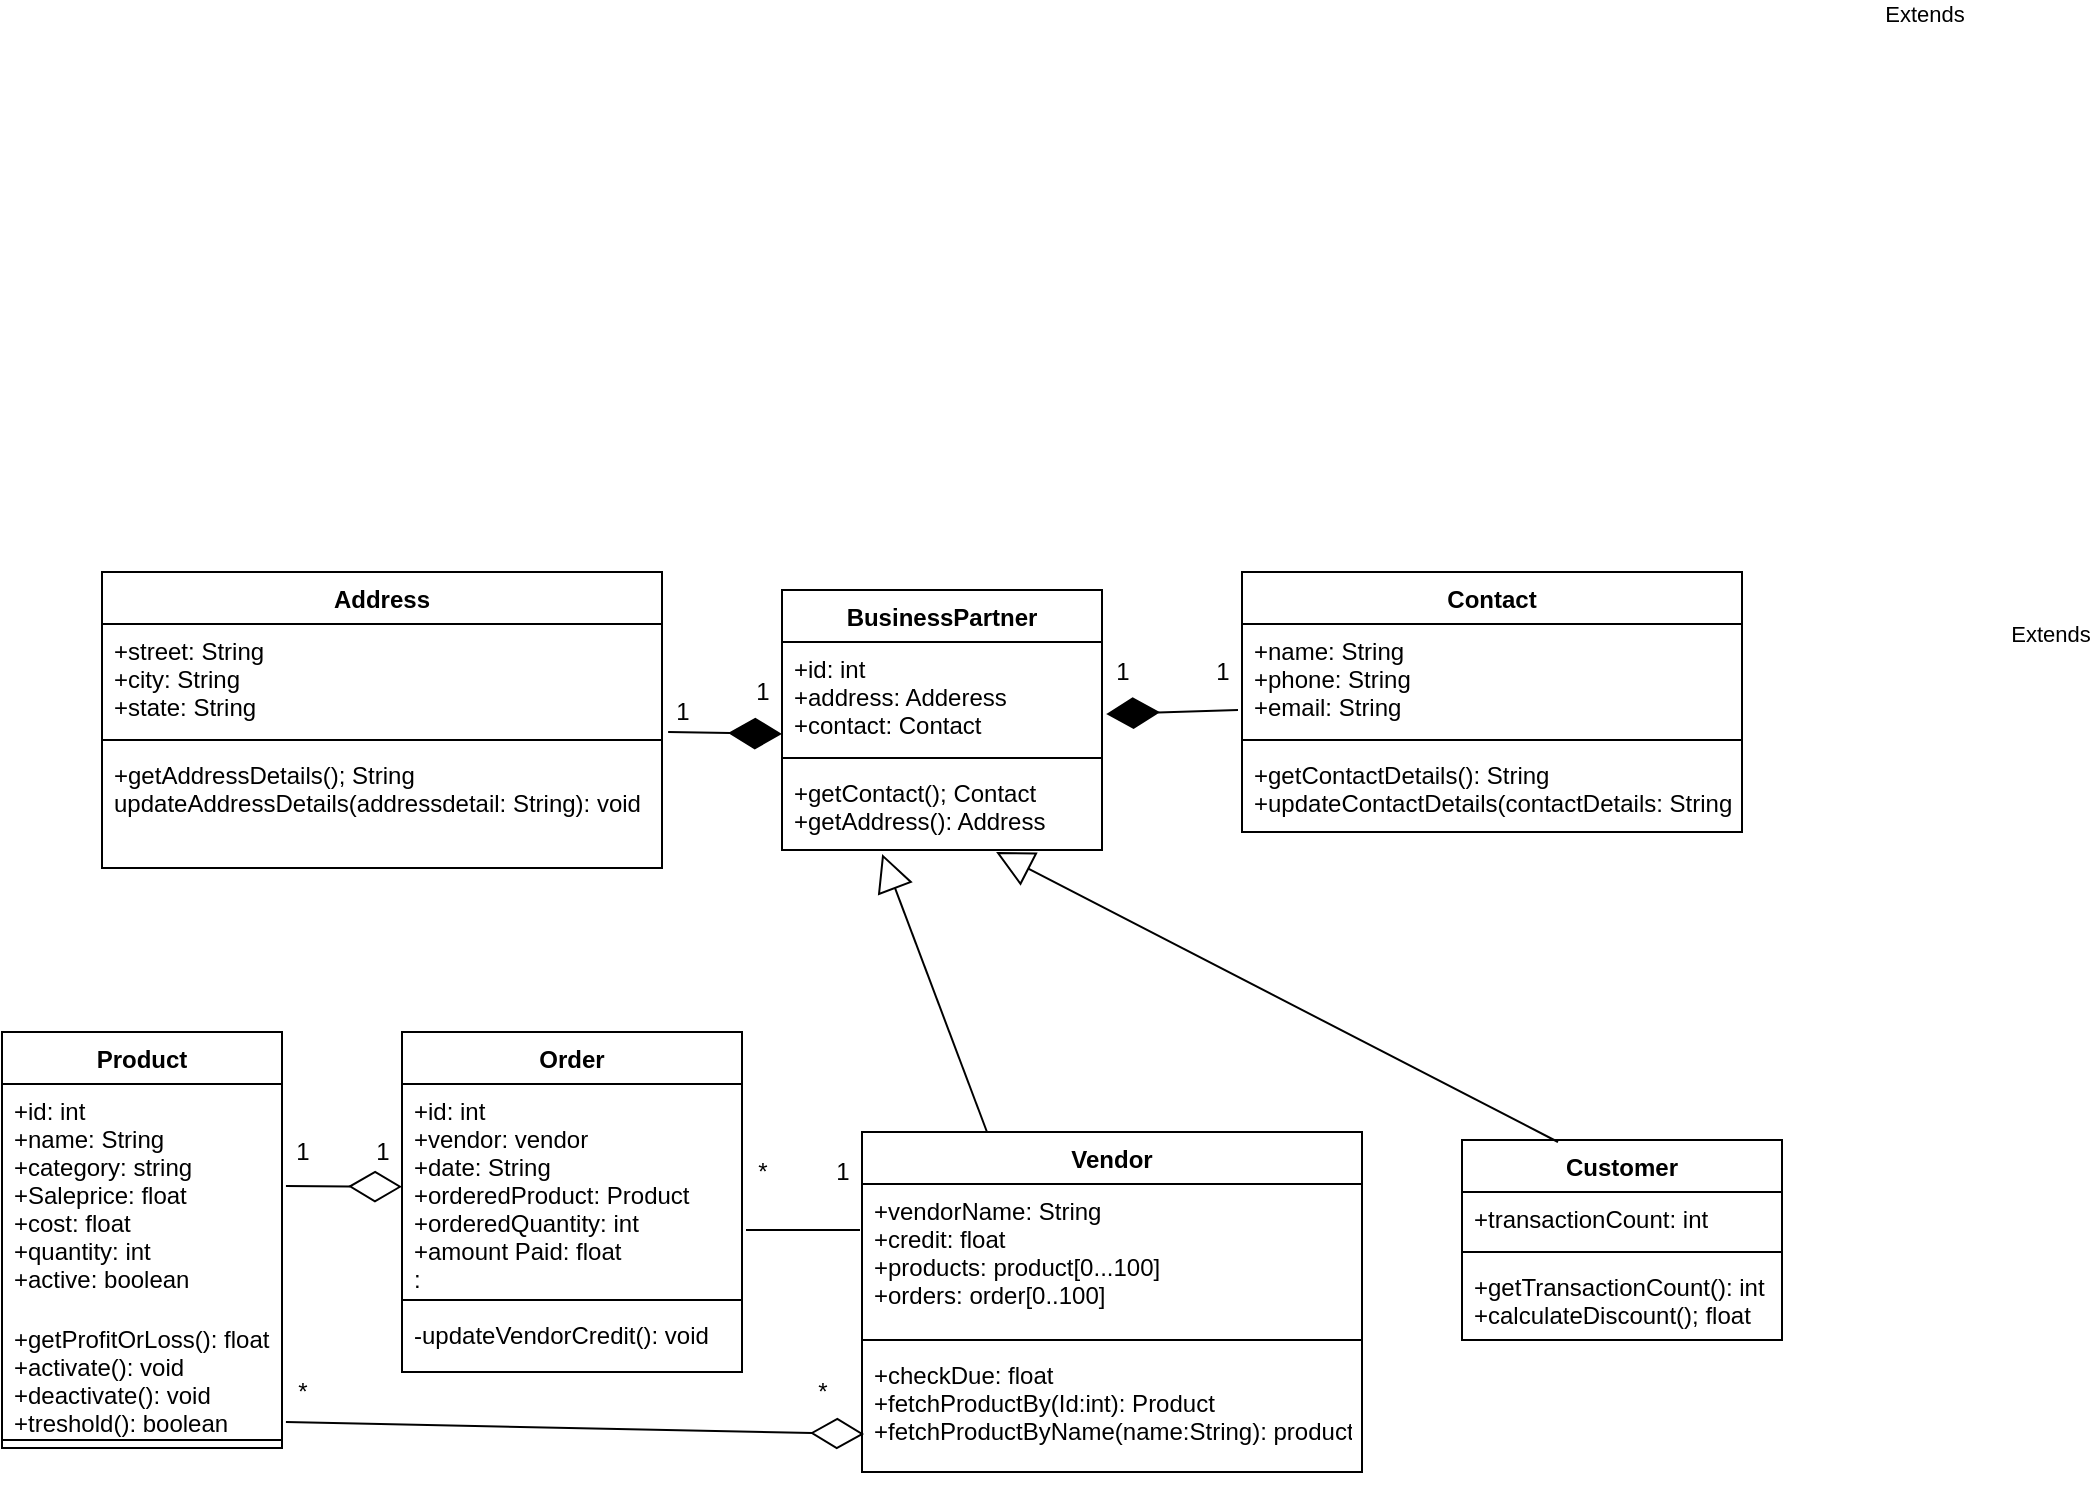 <mxfile version="14.6.1" type="device"><diagram id="qJPzkkCLFeEps-1fidJG" name="Page-1"><mxGraphModel dx="868" dy="1689" grid="1" gridSize="10" guides="1" tooltips="1" connect="1" arrows="1" fold="1" page="1" pageScale="1" pageWidth="827" pageHeight="1169" math="0" shadow="0"><root><mxCell id="0"/><mxCell id="1" parent="0"/><mxCell id="p3XjE8en4OyJdMDftH5q-1" value="Product" style="swimlane;fontStyle=1;align=center;verticalAlign=top;childLayout=stackLayout;horizontal=1;startSize=26;horizontalStack=0;resizeParent=1;resizeParentMax=0;resizeLast=0;collapsible=1;marginBottom=0;" vertex="1" parent="1"><mxGeometry x="10" y="240" width="140" height="208" as="geometry"/></mxCell><mxCell id="p3XjE8en4OyJdMDftH5q-2" value="+id: int&#10;+name: String&#10;+category: string&#10;+Saleprice: float&#10;+cost: float&#10;+quantity: int&#10;+active: boolean&#10;" style="text;strokeColor=none;fillColor=none;align=left;verticalAlign=top;spacingLeft=4;spacingRight=4;overflow=hidden;rotatable=0;points=[[0,0.5],[1,0.5]];portConstraint=eastwest;" vertex="1" parent="p3XjE8en4OyJdMDftH5q-1"><mxGeometry y="26" width="140" height="114" as="geometry"/></mxCell><mxCell id="p3XjE8en4OyJdMDftH5q-4" value="+getProfitOrLoss(): float&#10;+activate(): void&#10;+deactivate(): void&#10;+treshold(): boolean" style="text;strokeColor=none;fillColor=none;align=left;verticalAlign=top;spacingLeft=4;spacingRight=4;overflow=hidden;rotatable=0;points=[[0,0.5],[1,0.5]];portConstraint=eastwest;" vertex="1" parent="p3XjE8en4OyJdMDftH5q-1"><mxGeometry y="140" width="140" height="60" as="geometry"/></mxCell><mxCell id="p3XjE8en4OyJdMDftH5q-3" value="" style="line;strokeWidth=1;fillColor=none;align=left;verticalAlign=middle;spacingTop=-1;spacingLeft=3;spacingRight=3;rotatable=0;labelPosition=right;points=[];portConstraint=eastwest;" vertex="1" parent="p3XjE8en4OyJdMDftH5q-1"><mxGeometry y="200" width="140" height="8" as="geometry"/></mxCell><mxCell id="p3XjE8en4OyJdMDftH5q-5" value="Order" style="swimlane;fontStyle=1;align=center;verticalAlign=top;childLayout=stackLayout;horizontal=1;startSize=26;horizontalStack=0;resizeParent=1;resizeParentMax=0;resizeLast=0;collapsible=1;marginBottom=0;" vertex="1" parent="1"><mxGeometry x="210" y="240" width="170" height="170" as="geometry"/></mxCell><mxCell id="p3XjE8en4OyJdMDftH5q-6" value="+id: int&#10;+vendor: vendor&#10;+date: String&#10;+orderedProduct: Product&#10;+orderedQuantity: int&#10;+amount Paid: float&#10;:&#10;" style="text;strokeColor=none;fillColor=none;align=left;verticalAlign=top;spacingLeft=4;spacingRight=4;overflow=hidden;rotatable=0;points=[[0,0.5],[1,0.5]];portConstraint=eastwest;" vertex="1" parent="p3XjE8en4OyJdMDftH5q-5"><mxGeometry y="26" width="170" height="104" as="geometry"/></mxCell><mxCell id="p3XjE8en4OyJdMDftH5q-7" value="" style="line;strokeWidth=1;fillColor=none;align=left;verticalAlign=middle;spacingTop=-1;spacingLeft=3;spacingRight=3;rotatable=0;labelPosition=right;points=[];portConstraint=eastwest;" vertex="1" parent="p3XjE8en4OyJdMDftH5q-5"><mxGeometry y="130" width="170" height="8" as="geometry"/></mxCell><mxCell id="p3XjE8en4OyJdMDftH5q-8" value="-updateVendorCredit(): void" style="text;strokeColor=none;fillColor=none;align=left;verticalAlign=top;spacingLeft=4;spacingRight=4;overflow=hidden;rotatable=0;points=[[0,0.5],[1,0.5]];portConstraint=eastwest;" vertex="1" parent="p3XjE8en4OyJdMDftH5q-5"><mxGeometry y="138" width="170" height="32" as="geometry"/></mxCell><mxCell id="p3XjE8en4OyJdMDftH5q-9" value="Vendor" style="swimlane;fontStyle=1;align=center;verticalAlign=top;childLayout=stackLayout;horizontal=1;startSize=26;horizontalStack=0;resizeParent=1;resizeParentMax=0;resizeLast=0;collapsible=1;marginBottom=0;" vertex="1" parent="1"><mxGeometry x="440" y="290" width="250" height="170" as="geometry"/></mxCell><mxCell id="p3XjE8en4OyJdMDftH5q-10" value="+vendorName: String&#10;+credit: float&#10;+products: product[0...100]&#10;+orders: order[0..100]" style="text;strokeColor=none;fillColor=none;align=left;verticalAlign=top;spacingLeft=4;spacingRight=4;overflow=hidden;rotatable=0;points=[[0,0.5],[1,0.5]];portConstraint=eastwest;" vertex="1" parent="p3XjE8en4OyJdMDftH5q-9"><mxGeometry y="26" width="250" height="74" as="geometry"/></mxCell><mxCell id="p3XjE8en4OyJdMDftH5q-11" value="" style="line;strokeWidth=1;fillColor=none;align=left;verticalAlign=middle;spacingTop=-1;spacingLeft=3;spacingRight=3;rotatable=0;labelPosition=right;points=[];portConstraint=eastwest;" vertex="1" parent="p3XjE8en4OyJdMDftH5q-9"><mxGeometry y="100" width="250" height="8" as="geometry"/></mxCell><mxCell id="p3XjE8en4OyJdMDftH5q-12" value="+checkDue: float&#10;+fetchProductBy(Id:int): Product&#10;+fetchProductByName(name:String): product" style="text;strokeColor=none;fillColor=none;align=left;verticalAlign=top;spacingLeft=4;spacingRight=4;overflow=hidden;rotatable=0;points=[[0,0.5],[1,0.5]];portConstraint=eastwest;" vertex="1" parent="p3XjE8en4OyJdMDftH5q-9"><mxGeometry y="108" width="250" height="62" as="geometry"/></mxCell><mxCell id="p3XjE8en4OyJdMDftH5q-13" value="Customer" style="swimlane;fontStyle=1;align=center;verticalAlign=top;childLayout=stackLayout;horizontal=1;startSize=26;horizontalStack=0;resizeParent=1;resizeParentMax=0;resizeLast=0;collapsible=1;marginBottom=0;" vertex="1" parent="1"><mxGeometry x="740" y="294" width="160" height="100" as="geometry"/></mxCell><mxCell id="p3XjE8en4OyJdMDftH5q-14" value="+transactionCount: int" style="text;strokeColor=none;fillColor=none;align=left;verticalAlign=top;spacingLeft=4;spacingRight=4;overflow=hidden;rotatable=0;points=[[0,0.5],[1,0.5]];portConstraint=eastwest;" vertex="1" parent="p3XjE8en4OyJdMDftH5q-13"><mxGeometry y="26" width="160" height="26" as="geometry"/></mxCell><mxCell id="p3XjE8en4OyJdMDftH5q-15" value="" style="line;strokeWidth=1;fillColor=none;align=left;verticalAlign=middle;spacingTop=-1;spacingLeft=3;spacingRight=3;rotatable=0;labelPosition=right;points=[];portConstraint=eastwest;" vertex="1" parent="p3XjE8en4OyJdMDftH5q-13"><mxGeometry y="52" width="160" height="8" as="geometry"/></mxCell><mxCell id="p3XjE8en4OyJdMDftH5q-16" value="+getTransactionCount(): int&#10;+calculateDiscount(); float" style="text;strokeColor=none;fillColor=none;align=left;verticalAlign=top;spacingLeft=4;spacingRight=4;overflow=hidden;rotatable=0;points=[[0,0.5],[1,0.5]];portConstraint=eastwest;" vertex="1" parent="p3XjE8en4OyJdMDftH5q-13"><mxGeometry y="60" width="160" height="40" as="geometry"/></mxCell><mxCell id="p3XjE8en4OyJdMDftH5q-17" value="BusinessPartner" style="swimlane;fontStyle=1;align=center;verticalAlign=top;childLayout=stackLayout;horizontal=1;startSize=26;horizontalStack=0;resizeParent=1;resizeParentMax=0;resizeLast=0;collapsible=1;marginBottom=0;" vertex="1" parent="1"><mxGeometry x="400" y="19" width="160" height="130" as="geometry"/></mxCell><mxCell id="p3XjE8en4OyJdMDftH5q-18" value="+id: int&#10;+address: Adderess&#10;+contact: Contact " style="text;strokeColor=none;fillColor=none;align=left;verticalAlign=top;spacingLeft=4;spacingRight=4;overflow=hidden;rotatable=0;points=[[0,0.5],[1,0.5]];portConstraint=eastwest;" vertex="1" parent="p3XjE8en4OyJdMDftH5q-17"><mxGeometry y="26" width="160" height="54" as="geometry"/></mxCell><mxCell id="p3XjE8en4OyJdMDftH5q-19" value="" style="line;strokeWidth=1;fillColor=none;align=left;verticalAlign=middle;spacingTop=-1;spacingLeft=3;spacingRight=3;rotatable=0;labelPosition=right;points=[];portConstraint=eastwest;" vertex="1" parent="p3XjE8en4OyJdMDftH5q-17"><mxGeometry y="80" width="160" height="8" as="geometry"/></mxCell><mxCell id="p3XjE8en4OyJdMDftH5q-20" value="+getContact(); Contact&#10;+getAddress(): Address" style="text;strokeColor=none;fillColor=none;align=left;verticalAlign=top;spacingLeft=4;spacingRight=4;overflow=hidden;rotatable=0;points=[[0,0.5],[1,0.5]];portConstraint=eastwest;" vertex="1" parent="p3XjE8en4OyJdMDftH5q-17"><mxGeometry y="88" width="160" height="42" as="geometry"/></mxCell><mxCell id="p3XjE8en4OyJdMDftH5q-22" value="Address" style="swimlane;fontStyle=1;align=center;verticalAlign=top;childLayout=stackLayout;horizontal=1;startSize=26;horizontalStack=0;resizeParent=1;resizeParentMax=0;resizeLast=0;collapsible=1;marginBottom=0;" vertex="1" parent="1"><mxGeometry x="60" y="10" width="280" height="148" as="geometry"/></mxCell><mxCell id="p3XjE8en4OyJdMDftH5q-23" value="+street: String&#10;+city: String&#10;+state: String" style="text;strokeColor=none;fillColor=none;align=left;verticalAlign=top;spacingLeft=4;spacingRight=4;overflow=hidden;rotatable=0;points=[[0,0.5],[1,0.5]];portConstraint=eastwest;" vertex="1" parent="p3XjE8en4OyJdMDftH5q-22"><mxGeometry y="26" width="280" height="54" as="geometry"/></mxCell><mxCell id="p3XjE8en4OyJdMDftH5q-24" value="" style="line;strokeWidth=1;fillColor=none;align=left;verticalAlign=middle;spacingTop=-1;spacingLeft=3;spacingRight=3;rotatable=0;labelPosition=right;points=[];portConstraint=eastwest;" vertex="1" parent="p3XjE8en4OyJdMDftH5q-22"><mxGeometry y="80" width="280" height="8" as="geometry"/></mxCell><mxCell id="p3XjE8en4OyJdMDftH5q-25" value="+getAddressDetails(); String&#10;updateAddressDetails(addressdetail: String): void" style="text;strokeColor=none;fillColor=none;align=left;verticalAlign=top;spacingLeft=4;spacingRight=4;overflow=hidden;rotatable=0;points=[[0,0.5],[1,0.5]];portConstraint=eastwest;" vertex="1" parent="p3XjE8en4OyJdMDftH5q-22"><mxGeometry y="88" width="280" height="60" as="geometry"/></mxCell><mxCell id="p3XjE8en4OyJdMDftH5q-26" value="Contact" style="swimlane;fontStyle=1;align=center;verticalAlign=top;childLayout=stackLayout;horizontal=1;startSize=26;horizontalStack=0;resizeParent=1;resizeParentMax=0;resizeLast=0;collapsible=1;marginBottom=0;" vertex="1" parent="1"><mxGeometry x="630" y="10" width="250" height="130" as="geometry"/></mxCell><mxCell id="p3XjE8en4OyJdMDftH5q-27" value="+name: String&#10;+phone: String&#10;+email: String" style="text;strokeColor=none;fillColor=none;align=left;verticalAlign=top;spacingLeft=4;spacingRight=4;overflow=hidden;rotatable=0;points=[[0,0.5],[1,0.5]];portConstraint=eastwest;" vertex="1" parent="p3XjE8en4OyJdMDftH5q-26"><mxGeometry y="26" width="250" height="54" as="geometry"/></mxCell><mxCell id="p3XjE8en4OyJdMDftH5q-28" value="" style="line;strokeWidth=1;fillColor=none;align=left;verticalAlign=middle;spacingTop=-1;spacingLeft=3;spacingRight=3;rotatable=0;labelPosition=right;points=[];portConstraint=eastwest;" vertex="1" parent="p3XjE8en4OyJdMDftH5q-26"><mxGeometry y="80" width="250" height="8" as="geometry"/></mxCell><mxCell id="p3XjE8en4OyJdMDftH5q-29" value="+getContactDetails(): String&#10;+updateContactDetails(contactDetails: String): void" style="text;strokeColor=none;fillColor=none;align=left;verticalAlign=top;spacingLeft=4;spacingRight=4;overflow=hidden;rotatable=0;points=[[0,0.5],[1,0.5]];portConstraint=eastwest;" vertex="1" parent="p3XjE8en4OyJdMDftH5q-26"><mxGeometry y="88" width="250" height="42" as="geometry"/></mxCell><mxCell id="p3XjE8en4OyJdMDftH5q-37" value="" style="endArrow=diamondThin;endFill=0;endSize=24;html=1;exitX=1.014;exitY=0.447;exitDx=0;exitDy=0;exitPerimeter=0;" edge="1" parent="1" source="p3XjE8en4OyJdMDftH5q-2" target="p3XjE8en4OyJdMDftH5q-6"><mxGeometry width="160" relative="1" as="geometry"><mxPoint x="200" y="250" as="sourcePoint"/><mxPoint x="360" y="250" as="targetPoint"/></mxGeometry></mxCell><mxCell id="p3XjE8en4OyJdMDftH5q-38" value="1" style="text;html=1;align=center;verticalAlign=middle;resizable=0;points=[];autosize=1;strokeColor=none;" vertex="1" parent="1"><mxGeometry x="150" y="290" width="20" height="20" as="geometry"/></mxCell><mxCell id="p3XjE8en4OyJdMDftH5q-39" value="1" style="text;html=1;align=center;verticalAlign=middle;resizable=0;points=[];autosize=1;strokeColor=none;" vertex="1" parent="1"><mxGeometry x="190" y="290" width="20" height="20" as="geometry"/></mxCell><mxCell id="p3XjE8en4OyJdMDftH5q-42" value="" style="endArrow=none;html=1;entryX=-0.004;entryY=0.311;entryDx=0;entryDy=0;entryPerimeter=0;" edge="1" parent="1" target="p3XjE8en4OyJdMDftH5q-10"><mxGeometry width="50" height="50" relative="1" as="geometry"><mxPoint x="382" y="339" as="sourcePoint"/><mxPoint x="430" y="310" as="targetPoint"/></mxGeometry></mxCell><mxCell id="p3XjE8en4OyJdMDftH5q-44" value="*" style="text;html=1;align=center;verticalAlign=middle;resizable=0;points=[];autosize=1;strokeColor=none;" vertex="1" parent="1"><mxGeometry x="380" y="300" width="20" height="20" as="geometry"/></mxCell><mxCell id="p3XjE8en4OyJdMDftH5q-45" value="1" style="text;html=1;align=center;verticalAlign=middle;resizable=0;points=[];autosize=1;strokeColor=none;" vertex="1" parent="1"><mxGeometry x="420" y="300" width="20" height="20" as="geometry"/></mxCell><mxCell id="p3XjE8en4OyJdMDftH5q-46" value="" style="endArrow=diamondThin;endFill=0;endSize=24;html=1;exitX=1.014;exitY=0.917;exitDx=0;exitDy=0;exitPerimeter=0;entryX=0.004;entryY=0.694;entryDx=0;entryDy=0;entryPerimeter=0;" edge="1" parent="1" source="p3XjE8en4OyJdMDftH5q-4" target="p3XjE8en4OyJdMDftH5q-12"><mxGeometry width="160" relative="1" as="geometry"><mxPoint x="200" y="250" as="sourcePoint"/><mxPoint x="360" y="250" as="targetPoint"/></mxGeometry></mxCell><mxCell id="p3XjE8en4OyJdMDftH5q-47" value="*" style="text;html=1;align=center;verticalAlign=middle;resizable=0;points=[];autosize=1;strokeColor=none;" vertex="1" parent="1"><mxGeometry x="150" y="410" width="20" height="20" as="geometry"/></mxCell><mxCell id="p3XjE8en4OyJdMDftH5q-48" value="*" style="text;html=1;align=center;verticalAlign=middle;resizable=0;points=[];autosize=1;strokeColor=none;" vertex="1" parent="1"><mxGeometry x="410" y="410" width="20" height="20" as="geometry"/></mxCell><mxCell id="p3XjE8en4OyJdMDftH5q-53" value="Extends" style="endArrow=block;endSize=16;endFill=0;html=1;entryX=0.313;entryY=1.048;entryDx=0;entryDy=0;entryPerimeter=0;exitX=0.25;exitY=0;exitDx=0;exitDy=0;" edge="1" parent="1" source="p3XjE8en4OyJdMDftH5q-9" target="p3XjE8en4OyJdMDftH5q-20"><mxGeometry x="-0.395" y="-585" width="160" relative="1" as="geometry"><mxPoint x="500" y="280" as="sourcePoint"/><mxPoint x="710" y="150" as="targetPoint"/><mxPoint as="offset"/></mxGeometry></mxCell><mxCell id="p3XjE8en4OyJdMDftH5q-54" value="Extends" style="endArrow=block;endSize=16;endFill=0;html=1;entryX=0.669;entryY=1.024;entryDx=0;entryDy=0;entryPerimeter=0;exitX=0.3;exitY=0.01;exitDx=0;exitDy=0;exitPerimeter=0;" edge="1" parent="1" source="p3XjE8en4OyJdMDftH5q-13" target="p3XjE8en4OyJdMDftH5q-20"><mxGeometry x="-0.395" y="-585" width="160" relative="1" as="geometry"><mxPoint x="512.5" y="300" as="sourcePoint"/><mxPoint x="460.08" y="161.016" as="targetPoint"/><mxPoint as="offset"/></mxGeometry></mxCell><mxCell id="p3XjE8en4OyJdMDftH5q-55" value="" style="endArrow=diamondThin;endFill=1;endSize=24;html=1;exitX=-0.008;exitY=0.796;exitDx=0;exitDy=0;exitPerimeter=0;entryX=1.013;entryY=0.667;entryDx=0;entryDy=0;entryPerimeter=0;" edge="1" parent="1" source="p3XjE8en4OyJdMDftH5q-27" target="p3XjE8en4OyJdMDftH5q-18"><mxGeometry width="160" relative="1" as="geometry"><mxPoint x="550" y="150" as="sourcePoint"/><mxPoint x="710" y="150" as="targetPoint"/></mxGeometry></mxCell><mxCell id="p3XjE8en4OyJdMDftH5q-56" value="" style="endArrow=diamondThin;endFill=1;endSize=24;html=1;exitX=1.011;exitY=1;exitDx=0;exitDy=0;exitPerimeter=0;" edge="1" parent="1" source="p3XjE8en4OyJdMDftH5q-23"><mxGeometry width="160" relative="1" as="geometry"><mxPoint x="638" y="88.984" as="sourcePoint"/><mxPoint x="400" y="91" as="targetPoint"/></mxGeometry></mxCell><mxCell id="p3XjE8en4OyJdMDftH5q-57" value="1" style="text;html=1;align=center;verticalAlign=middle;resizable=0;points=[];autosize=1;strokeColor=none;" vertex="1" parent="1"><mxGeometry x="340" y="70" width="20" height="20" as="geometry"/></mxCell><mxCell id="p3XjE8en4OyJdMDftH5q-59" value="1" style="text;html=1;align=center;verticalAlign=middle;resizable=0;points=[];autosize=1;strokeColor=none;" vertex="1" parent="1"><mxGeometry x="380" y="60" width="20" height="20" as="geometry"/></mxCell><mxCell id="p3XjE8en4OyJdMDftH5q-60" value="1" style="text;html=1;align=center;verticalAlign=middle;resizable=0;points=[];autosize=1;strokeColor=none;" vertex="1" parent="1"><mxGeometry x="560" y="50" width="20" height="20" as="geometry"/></mxCell><mxCell id="p3XjE8en4OyJdMDftH5q-61" value="1" style="text;html=1;align=center;verticalAlign=middle;resizable=0;points=[];autosize=1;strokeColor=none;" vertex="1" parent="1"><mxGeometry x="610" y="50" width="20" height="20" as="geometry"/></mxCell></root></mxGraphModel></diagram></mxfile>